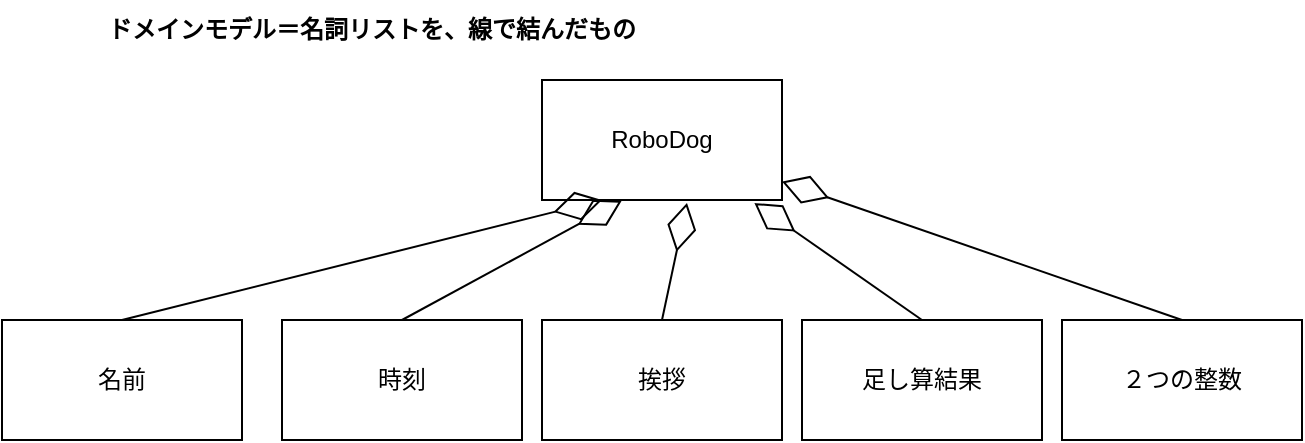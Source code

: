 <mxfile version="28.2.1">
  <diagram id="iniu4o0jTJbMIVmG6Y9J" name="ページ1">
    <mxGraphModel dx="642" dy="940" grid="1" gridSize="10" guides="1" tooltips="1" connect="1" arrows="1" fold="1" page="1" pageScale="1" pageWidth="827" pageHeight="1169" math="0" shadow="0">
      <root>
        <mxCell id="0" />
        <mxCell id="1" parent="0" />
        <mxCell id="2" value="RoboDog" style="rounded=0;whiteSpace=wrap;html=1;" parent="1" vertex="1">
          <mxGeometry x="330" y="40" width="120" height="60" as="geometry" />
        </mxCell>
        <mxCell id="sWh-SN_cZjLi6nx5lmli-2" value="" style="endArrow=diamondThin;html=1;rounded=0;endFill=0;strokeWidth=1;jumpSize=6;endSize=22;entryX=0.25;entryY=1;entryDx=0;entryDy=0;exitX=0.5;exitY=0;exitDx=0;exitDy=0;" edge="1" parent="1" source="sWh-SN_cZjLi6nx5lmli-4" target="2">
          <mxGeometry width="50" height="50" relative="1" as="geometry">
            <mxPoint x="360" y="540" as="sourcePoint" />
            <mxPoint x="170" y="150" as="targetPoint" />
          </mxGeometry>
        </mxCell>
        <mxCell id="sWh-SN_cZjLi6nx5lmli-4" value="名前" style="rounded=0;whiteSpace=wrap;html=1;" vertex="1" parent="1">
          <mxGeometry x="60" y="160" width="120" height="60" as="geometry" />
        </mxCell>
        <mxCell id="sWh-SN_cZjLi6nx5lmli-6" value="" style="endArrow=diamondThin;html=1;rounded=0;endFill=0;strokeWidth=1;jumpSize=6;endSize=22;entryX=0.332;entryY=1.007;entryDx=0;entryDy=0;exitX=0.5;exitY=0;exitDx=0;exitDy=0;entryPerimeter=0;" edge="1" parent="1" source="sWh-SN_cZjLi6nx5lmli-7" target="2">
          <mxGeometry width="50" height="50" relative="1" as="geometry">
            <mxPoint x="510" y="600" as="sourcePoint" />
            <mxPoint x="340" y="160" as="targetPoint" />
          </mxGeometry>
        </mxCell>
        <mxCell id="sWh-SN_cZjLi6nx5lmli-7" value="時刻" style="rounded=0;whiteSpace=wrap;html=1;" vertex="1" parent="1">
          <mxGeometry x="200" y="160" width="120" height="60" as="geometry" />
        </mxCell>
        <mxCell id="sWh-SN_cZjLi6nx5lmli-8" value="" style="endArrow=diamondThin;html=1;rounded=0;endFill=0;strokeWidth=1;jumpSize=6;endSize=22;entryX=0.604;entryY=1.025;entryDx=0;entryDy=0;exitX=0.5;exitY=0;exitDx=0;exitDy=0;entryPerimeter=0;" edge="1" parent="1" source="sWh-SN_cZjLi6nx5lmli-9" target="2">
          <mxGeometry width="50" height="50" relative="1" as="geometry">
            <mxPoint x="680" y="580" as="sourcePoint" />
            <mxPoint x="510" y="140" as="targetPoint" />
          </mxGeometry>
        </mxCell>
        <mxCell id="sWh-SN_cZjLi6nx5lmli-9" value="挨拶" style="rounded=0;whiteSpace=wrap;html=1;" vertex="1" parent="1">
          <mxGeometry x="330" y="160" width="120" height="60" as="geometry" />
        </mxCell>
        <mxCell id="sWh-SN_cZjLi6nx5lmli-10" value="" style="endArrow=diamondThin;html=1;rounded=0;endFill=0;strokeWidth=1;jumpSize=6;endSize=22;entryX=0.885;entryY=1.025;entryDx=0;entryDy=0;exitX=0.5;exitY=0;exitDx=0;exitDy=0;entryPerimeter=0;" edge="1" parent="1" source="sWh-SN_cZjLi6nx5lmli-11" target="2">
          <mxGeometry width="50" height="50" relative="1" as="geometry">
            <mxPoint x="840" y="560" as="sourcePoint" />
            <mxPoint x="670" y="120" as="targetPoint" />
          </mxGeometry>
        </mxCell>
        <mxCell id="sWh-SN_cZjLi6nx5lmli-11" value="足し算結果" style="rounded=0;whiteSpace=wrap;html=1;" vertex="1" parent="1">
          <mxGeometry x="460" y="160" width="120" height="60" as="geometry" />
        </mxCell>
        <mxCell id="sWh-SN_cZjLi6nx5lmli-12" value="" style="endArrow=diamondThin;html=1;rounded=0;endFill=0;strokeWidth=1;jumpSize=6;endSize=22;exitX=0.5;exitY=0;exitDx=0;exitDy=0;" edge="1" parent="1" source="sWh-SN_cZjLi6nx5lmli-13" target="2">
          <mxGeometry width="50" height="50" relative="1" as="geometry">
            <mxPoint x="690" y="650" as="sourcePoint" />
            <mxPoint x="520" y="210" as="targetPoint" />
          </mxGeometry>
        </mxCell>
        <mxCell id="sWh-SN_cZjLi6nx5lmli-13" value="２つの整数" style="rounded=0;whiteSpace=wrap;html=1;" vertex="1" parent="1">
          <mxGeometry x="590" y="160" width="120" height="60" as="geometry" />
        </mxCell>
        <mxCell id="sWh-SN_cZjLi6nx5lmli-14" value="ドメインモデル＝名詞リストを、線で結んだもの" style="text;html=1;align=center;verticalAlign=middle;whiteSpace=wrap;rounded=0;fontStyle=1" vertex="1" parent="1">
          <mxGeometry x="60" width="370" height="30" as="geometry" />
        </mxCell>
      </root>
    </mxGraphModel>
  </diagram>
</mxfile>
